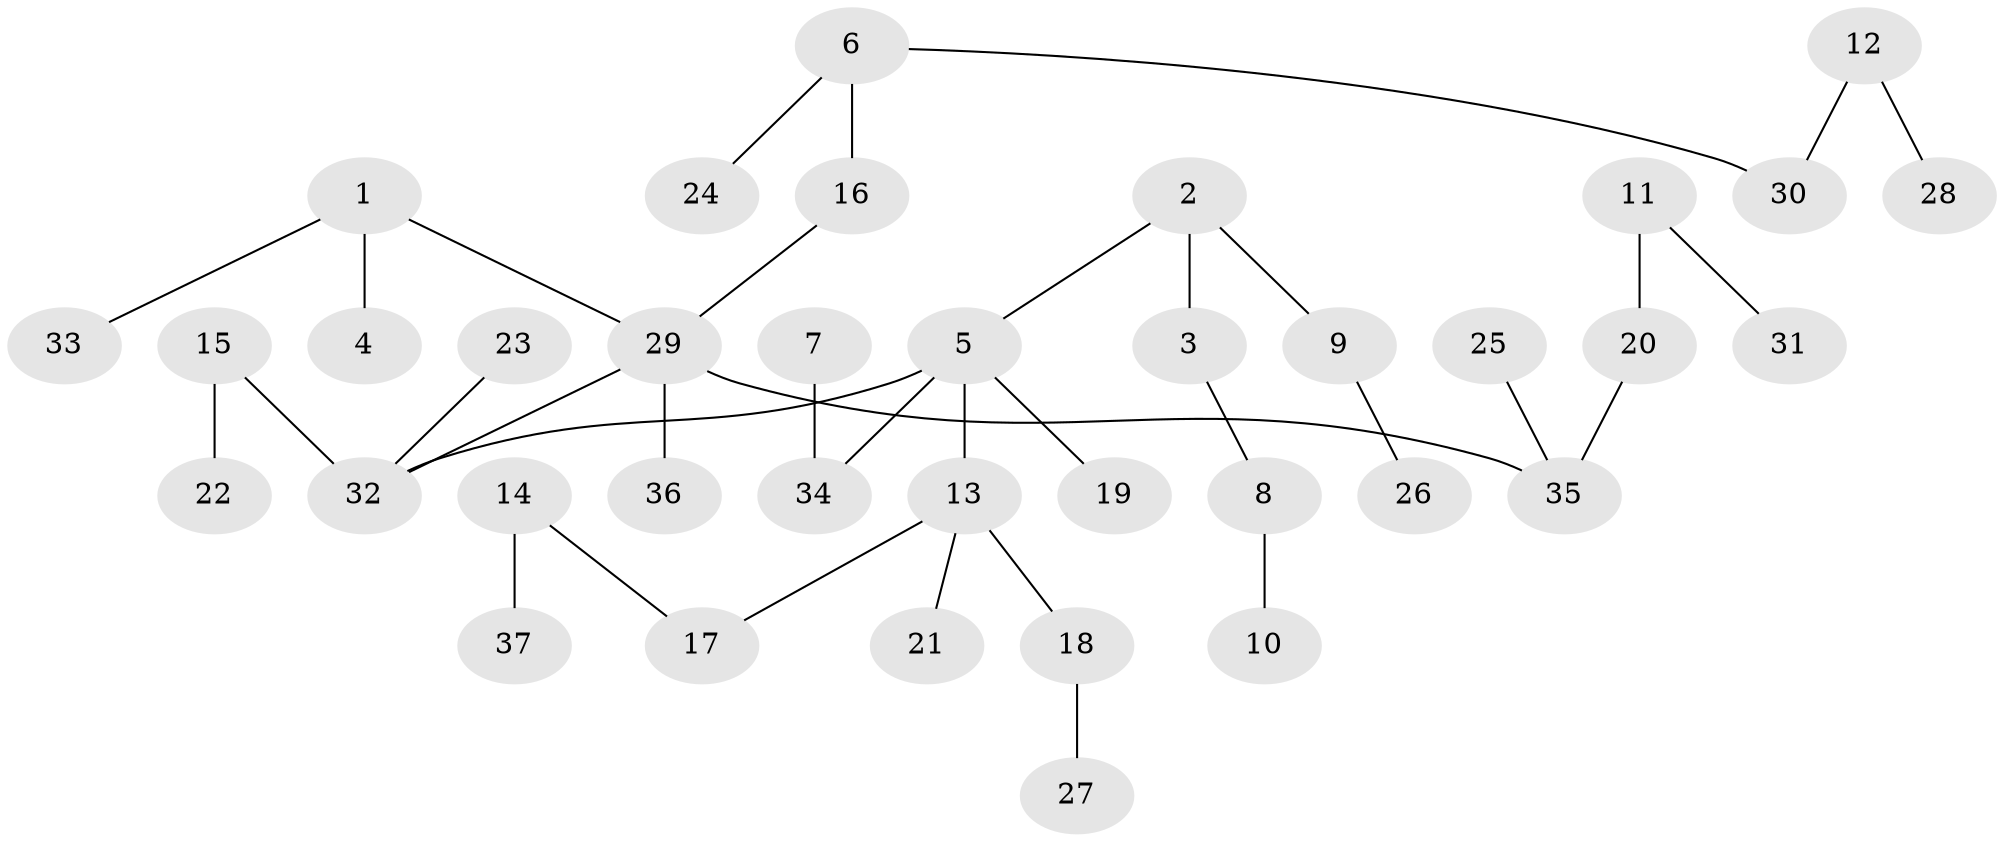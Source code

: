 // original degree distribution, {6: 0.010869565217391304, 7: 0.010869565217391304, 4: 0.043478260869565216, 5: 0.021739130434782608, 2: 0.29347826086956524, 3: 0.17391304347826086, 1: 0.44565217391304346}
// Generated by graph-tools (version 1.1) at 2025/37/03/04/25 23:37:20]
// undirected, 37 vertices, 36 edges
graph export_dot {
  node [color=gray90,style=filled];
  1;
  2;
  3;
  4;
  5;
  6;
  7;
  8;
  9;
  10;
  11;
  12;
  13;
  14;
  15;
  16;
  17;
  18;
  19;
  20;
  21;
  22;
  23;
  24;
  25;
  26;
  27;
  28;
  29;
  30;
  31;
  32;
  33;
  34;
  35;
  36;
  37;
  1 -- 4 [weight=1.0];
  1 -- 29 [weight=1.0];
  1 -- 33 [weight=1.0];
  2 -- 3 [weight=1.0];
  2 -- 5 [weight=1.0];
  2 -- 9 [weight=1.0];
  3 -- 8 [weight=1.0];
  5 -- 13 [weight=1.0];
  5 -- 19 [weight=1.0];
  5 -- 32 [weight=1.0];
  5 -- 34 [weight=1.0];
  6 -- 16 [weight=1.0];
  6 -- 24 [weight=1.0];
  6 -- 30 [weight=1.0];
  7 -- 34 [weight=1.0];
  8 -- 10 [weight=1.0];
  9 -- 26 [weight=1.0];
  11 -- 20 [weight=1.0];
  11 -- 31 [weight=1.0];
  12 -- 28 [weight=1.0];
  12 -- 30 [weight=1.0];
  13 -- 17 [weight=1.0];
  13 -- 18 [weight=1.0];
  13 -- 21 [weight=1.0];
  14 -- 17 [weight=1.0];
  14 -- 37 [weight=1.0];
  15 -- 22 [weight=1.0];
  15 -- 32 [weight=1.0];
  16 -- 29 [weight=1.0];
  18 -- 27 [weight=1.0];
  20 -- 35 [weight=1.0];
  23 -- 32 [weight=1.0];
  25 -- 35 [weight=1.0];
  29 -- 32 [weight=1.0];
  29 -- 35 [weight=1.0];
  29 -- 36 [weight=1.0];
}
